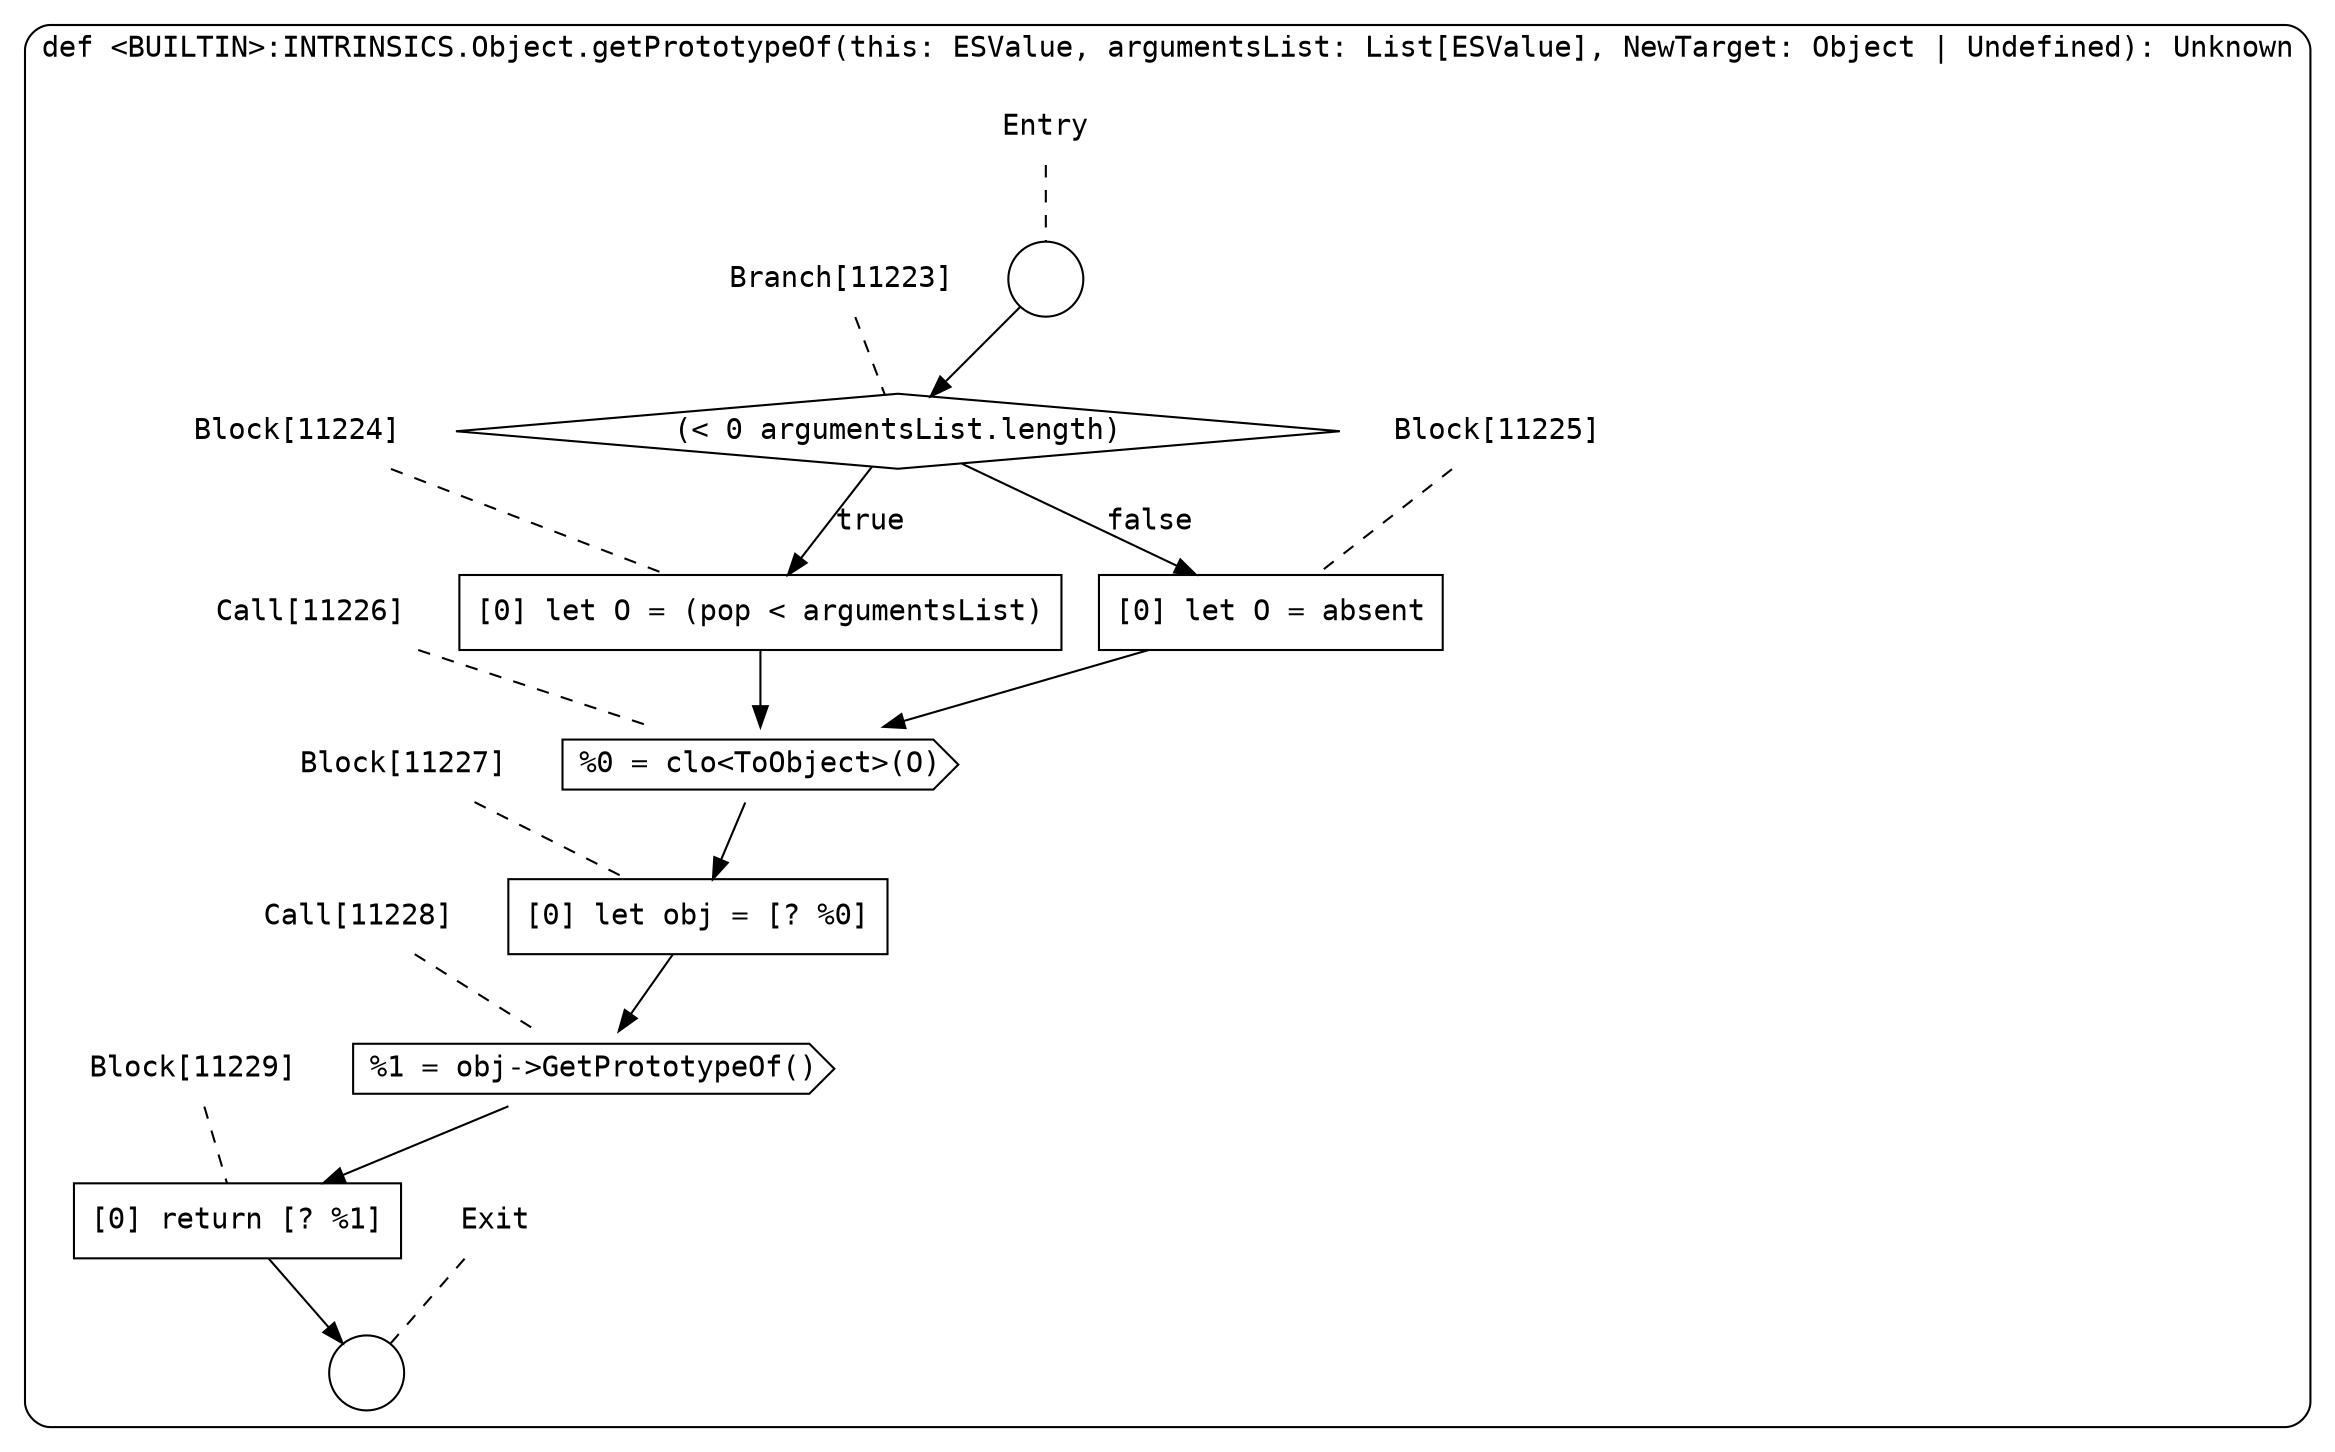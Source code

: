 digraph {
  graph [fontname = "Consolas"]
  node [fontname = "Consolas"]
  edge [fontname = "Consolas"]
  subgraph cluster2010 {
    label = "def <BUILTIN>:INTRINSICS.Object.getPrototypeOf(this: ESValue, argumentsList: List[ESValue], NewTarget: Object | Undefined): Unknown"
    style = rounded
    cluster2010_entry_name [shape=none, label=<<font color="black">Entry</font>>]
    cluster2010_entry_name -> cluster2010_entry [arrowhead=none, color="black", style=dashed]
    cluster2010_entry [shape=circle label=" " color="black" fillcolor="white" style=filled]
    cluster2010_entry -> node11223 [color="black"]
    cluster2010_exit_name [shape=none, label=<<font color="black">Exit</font>>]
    cluster2010_exit_name -> cluster2010_exit [arrowhead=none, color="black", style=dashed]
    cluster2010_exit [shape=circle label=" " color="black" fillcolor="white" style=filled]
    node11223_name [shape=none, label=<<font color="black">Branch[11223]</font>>]
    node11223_name -> node11223 [arrowhead=none, color="black", style=dashed]
    node11223 [shape=diamond, label=<<font color="black">(&lt; 0 argumentsList.length)</font>> color="black" fillcolor="white", style=filled]
    node11223 -> node11224 [label=<<font color="black">true</font>> color="black"]
    node11223 -> node11225 [label=<<font color="black">false</font>> color="black"]
    node11224_name [shape=none, label=<<font color="black">Block[11224]</font>>]
    node11224_name -> node11224 [arrowhead=none, color="black", style=dashed]
    node11224 [shape=box, label=<<font color="black">[0] let O = (pop &lt; argumentsList)<BR ALIGN="LEFT"/></font>> color="black" fillcolor="white", style=filled]
    node11224 -> node11226 [color="black"]
    node11225_name [shape=none, label=<<font color="black">Block[11225]</font>>]
    node11225_name -> node11225 [arrowhead=none, color="black", style=dashed]
    node11225 [shape=box, label=<<font color="black">[0] let O = absent<BR ALIGN="LEFT"/></font>> color="black" fillcolor="white", style=filled]
    node11225 -> node11226 [color="black"]
    node11226_name [shape=none, label=<<font color="black">Call[11226]</font>>]
    node11226_name -> node11226 [arrowhead=none, color="black", style=dashed]
    node11226 [shape=cds, label=<<font color="black">%0 = clo&lt;ToObject&gt;(O)</font>> color="black" fillcolor="white", style=filled]
    node11226 -> node11227 [color="black"]
    node11227_name [shape=none, label=<<font color="black">Block[11227]</font>>]
    node11227_name -> node11227 [arrowhead=none, color="black", style=dashed]
    node11227 [shape=box, label=<<font color="black">[0] let obj = [? %0]<BR ALIGN="LEFT"/></font>> color="black" fillcolor="white", style=filled]
    node11227 -> node11228 [color="black"]
    node11228_name [shape=none, label=<<font color="black">Call[11228]</font>>]
    node11228_name -> node11228 [arrowhead=none, color="black", style=dashed]
    node11228 [shape=cds, label=<<font color="black">%1 = obj-&gt;GetPrototypeOf()</font>> color="black" fillcolor="white", style=filled]
    node11228 -> node11229 [color="black"]
    node11229_name [shape=none, label=<<font color="black">Block[11229]</font>>]
    node11229_name -> node11229 [arrowhead=none, color="black", style=dashed]
    node11229 [shape=box, label=<<font color="black">[0] return [? %1]<BR ALIGN="LEFT"/></font>> color="black" fillcolor="white", style=filled]
    node11229 -> cluster2010_exit [color="black"]
  }
}